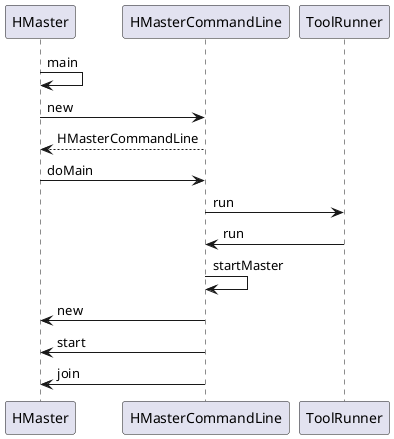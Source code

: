 @startuml
HMaster -> HMaster: main
HMaster -> HMasterCommandLine: new
HMasterCommandLine --> HMaster: HMasterCommandLine
HMaster -> HMasterCommandLine: doMain
HMasterCommandLine -> ToolRunner: run
ToolRunner -> HMasterCommandLine: run
HMasterCommandLine -> HMasterCommandLine: startMaster
HMasterCommandLine -> HMaster: new
HMasterCommandLine -> HMaster: start
HMasterCommandLine -> HMaster: join
@enduml